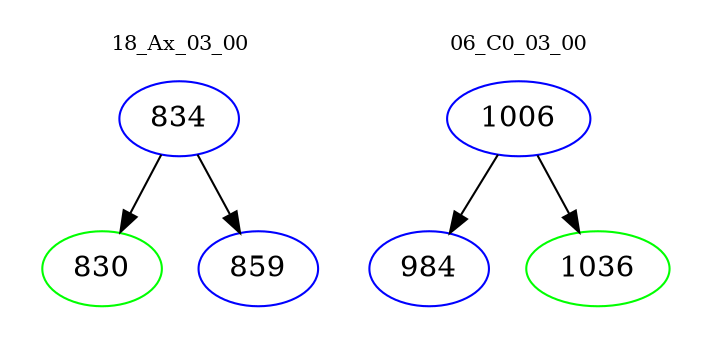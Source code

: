 digraph{
subgraph cluster_0 {
color = white
label = "18_Ax_03_00";
fontsize=10;
T0_834 [label="834", color="blue"]
T0_834 -> T0_830 [color="black"]
T0_830 [label="830", color="green"]
T0_834 -> T0_859 [color="black"]
T0_859 [label="859", color="blue"]
}
subgraph cluster_1 {
color = white
label = "06_C0_03_00";
fontsize=10;
T1_1006 [label="1006", color="blue"]
T1_1006 -> T1_984 [color="black"]
T1_984 [label="984", color="blue"]
T1_1006 -> T1_1036 [color="black"]
T1_1036 [label="1036", color="green"]
}
}
